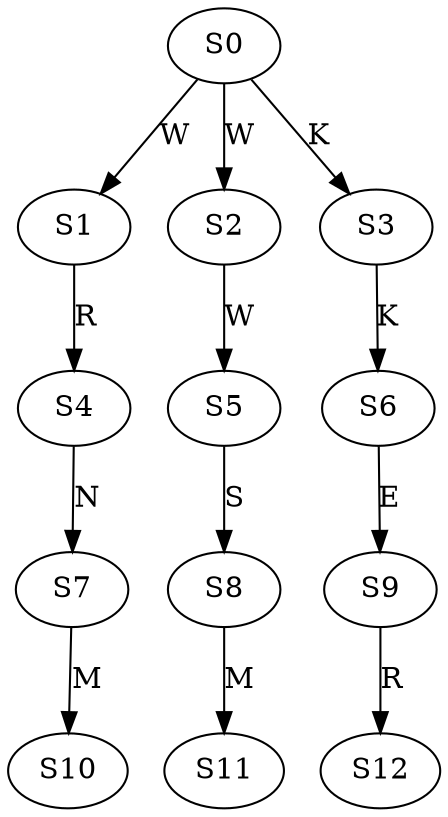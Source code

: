strict digraph  {
	S0 -> S1 [ label = W ];
	S0 -> S2 [ label = W ];
	S0 -> S3 [ label = K ];
	S1 -> S4 [ label = R ];
	S2 -> S5 [ label = W ];
	S3 -> S6 [ label = K ];
	S4 -> S7 [ label = N ];
	S5 -> S8 [ label = S ];
	S6 -> S9 [ label = E ];
	S7 -> S10 [ label = M ];
	S8 -> S11 [ label = M ];
	S9 -> S12 [ label = R ];
}
